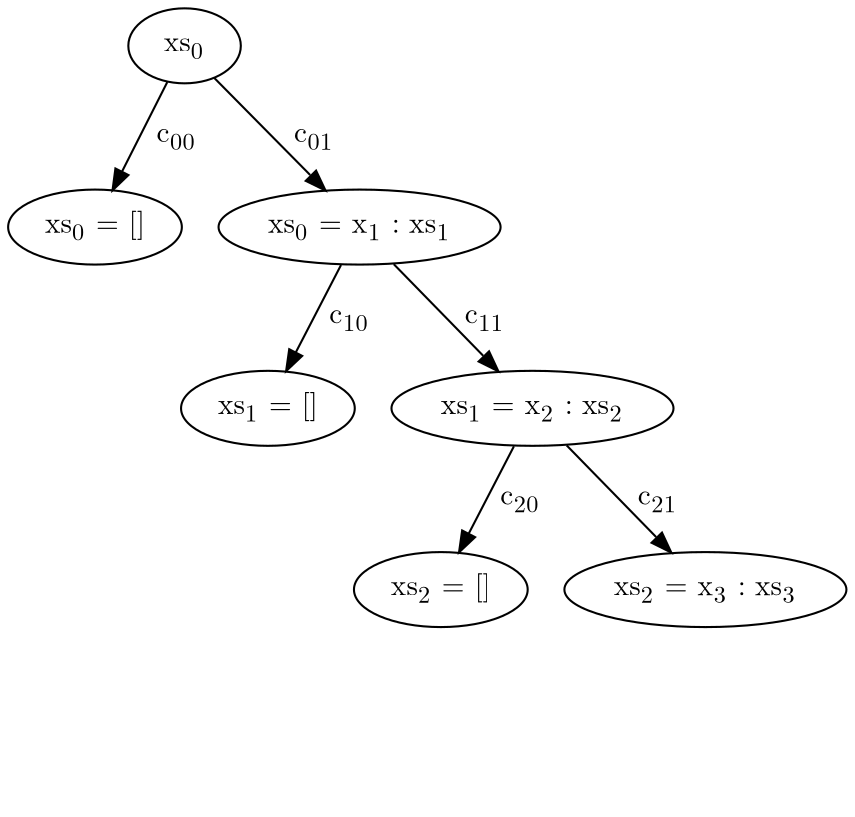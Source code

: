 digraph G {
  graph [ fontname = "Latin Modern Math" ];
  node  [ fontname = "Latin Modern Math" ];
  edge  [ fontname = "Latin Modern Math" ];
  xs[label=<xs<SUB>0</SUB>>];
  nil0[label=<xs<SUB>0</SUB> = []>];
  nil1[label=<xs<SUB>1</SUB> = []>];
  nil2[label=<xs<SUB>2</SUB> = []>];
  nil3[label=<xs<SUB>3</SUB> = []>, style=invis];
  cons0[label=<xs<SUB>0</SUB> = x<SUB>1</SUB> : xs<SUB>1</SUB>>];
  cons1[label=<xs<SUB>1</SUB> = x<SUB>2</SUB> : xs<SUB>2</SUB>>];
  cons2[label=<xs<SUB>2</SUB> = x<SUB>3</SUB> : xs<SUB>3</SUB>>];
  xs -> nil0      [label=< c<SUB>00</SUB>>];
  xs -> cons0     [label=< c<SUB>01</SUB>>];
  cons0 -> nil1   [label=< c<SUB>10</SUB>>];
  cons0 -> cons1  [label=< c<SUB>11</SUB>>];
  cons1 -> nil2   [label=< c<SUB>20</SUB>>];
  cons1 -> cons2  [label=< c<SUB>21</SUB>>];
  cons2 -> nil3   [label=< c<SUB>30</SUB>>, style=invis];
}
